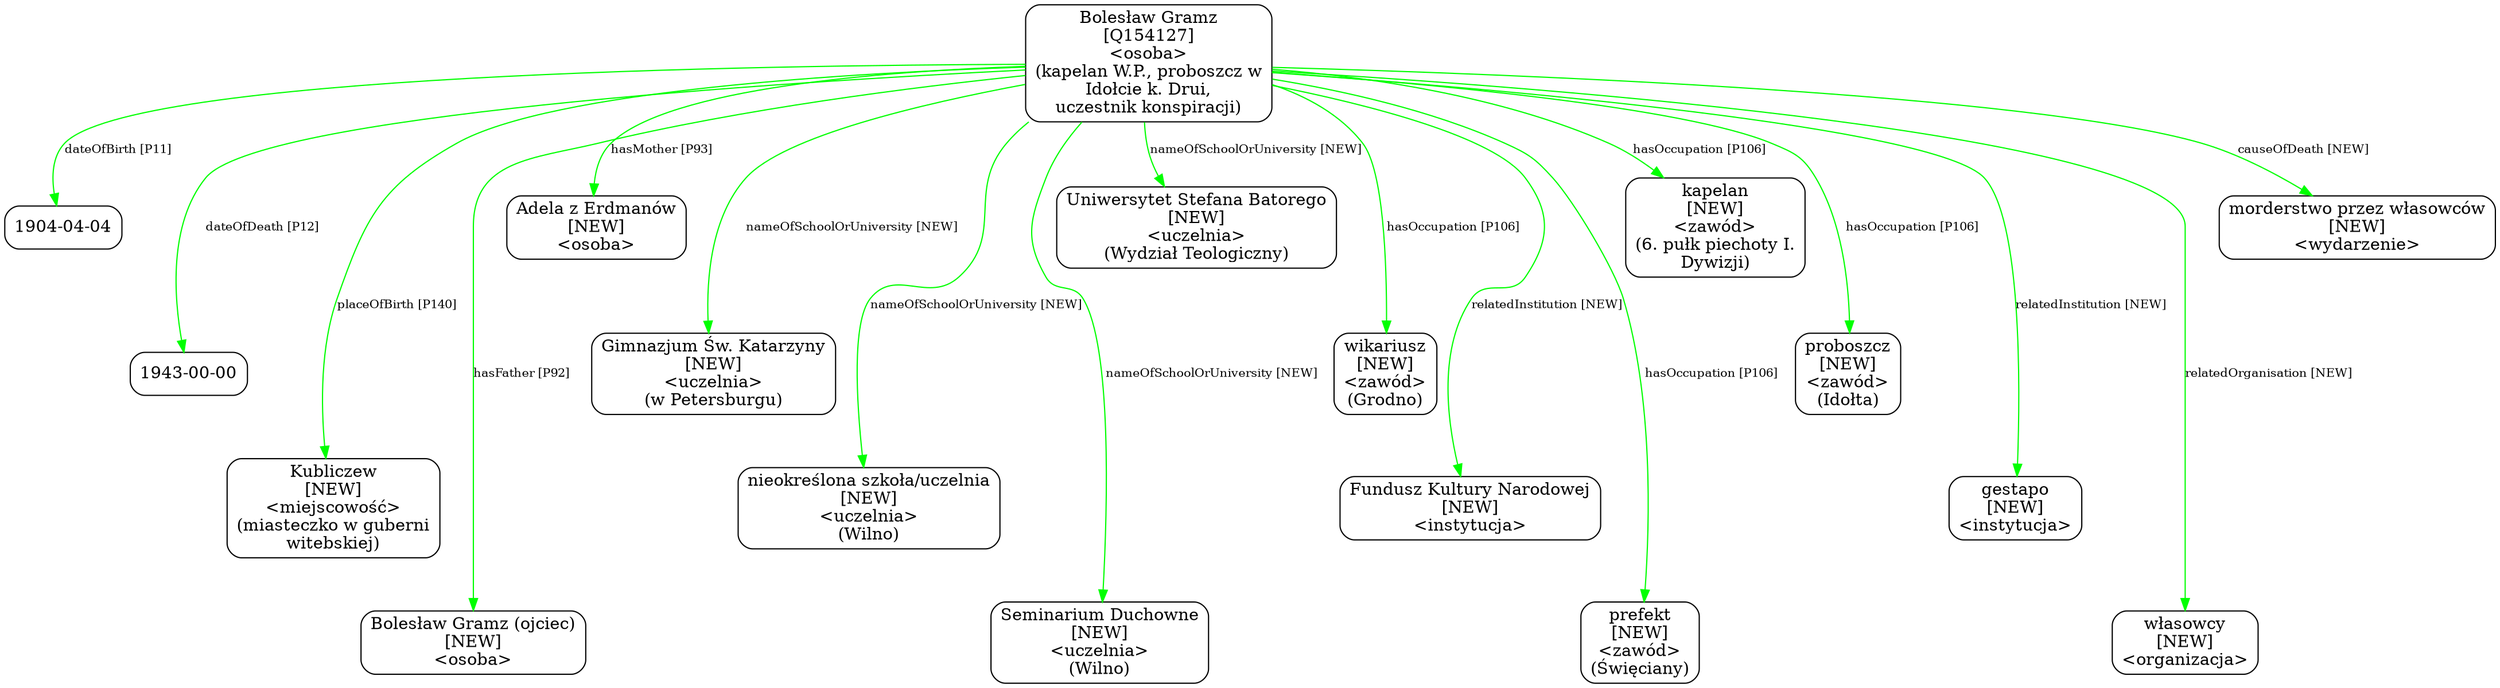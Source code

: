 digraph {
	node [shape=box,
		style=rounded
	];
	edge [fontsize=10];
	"Bolesław Gramz
[Q154127]
<osoba>
(kapelan W.P., proboszcz w
Idołcie k. Drui,
uczestnik konspiracji)"	[color=black,
		label="Bolesław Gramz
[Q154127]
<osoba>
(kapelan W.P., proboszcz w
Idołcie k. Drui,
uczestnik konspiracji)"];
	"Bolesław Gramz
[Q154127]
<osoba>
(kapelan W.P., proboszcz w
Idołcie k. Drui,
uczestnik konspiracji)" -> "1904-04-04"	[color=green,
		label="dateOfBirth [P11]",
		minlen=1];
	"Bolesław Gramz
[Q154127]
<osoba>
(kapelan W.P., proboszcz w
Idołcie k. Drui,
uczestnik konspiracji)" -> "1943-00-00"	[color=green,
		label="dateOfDeath [P12]",
		minlen=2];
	"Bolesław Gramz
[Q154127]
<osoba>
(kapelan W.P., proboszcz w
Idołcie k. Drui,
uczestnik konspiracji)" -> "Kubliczew
[NEW]
<miejscowość>
(miasteczko w guberni
witebskiej)"	[color=green,
		label="placeOfBirth [P140]",
		minlen=3];
	"Bolesław Gramz
[Q154127]
<osoba>
(kapelan W.P., proboszcz w
Idołcie k. Drui,
uczestnik konspiracji)" -> "Bolesław Gramz (ojciec)
[NEW]
<osoba>"	[color=green,
		label="hasFather [P92]",
		minlen=4];
	"Bolesław Gramz
[Q154127]
<osoba>
(kapelan W.P., proboszcz w
Idołcie k. Drui,
uczestnik konspiracji)" -> "Adela z Erdmanów
[NEW]
<osoba>"	[color=green,
		label="hasMother [P93]",
		minlen=1];
	"Bolesław Gramz
[Q154127]
<osoba>
(kapelan W.P., proboszcz w
Idołcie k. Drui,
uczestnik konspiracji)" -> "Gimnazjum Św. Katarzyny
[NEW]
<uczelnia>
(w Petersburgu)"	[color=green,
		label="nameOfSchoolOrUniversity [NEW]",
		minlen=2];
	"Bolesław Gramz
[Q154127]
<osoba>
(kapelan W.P., proboszcz w
Idołcie k. Drui,
uczestnik konspiracji)" -> "nieokreślona szkoła/uczelnia
[NEW]
<uczelnia>
(Wilno)"	[color=green,
		label="nameOfSchoolOrUniversity [NEW]",
		minlen=3];
	"Bolesław Gramz
[Q154127]
<osoba>
(kapelan W.P., proboszcz w
Idołcie k. Drui,
uczestnik konspiracji)" -> "Seminarium Duchowne
[NEW]
<uczelnia>
(Wilno)"	[color=green,
		label="nameOfSchoolOrUniversity [NEW]",
		minlen=4];
	"Bolesław Gramz
[Q154127]
<osoba>
(kapelan W.P., proboszcz w
Idołcie k. Drui,
uczestnik konspiracji)" -> "Uniwersytet Stefana Batorego
[NEW]
<uczelnia>
(Wydział Teologiczny)"	[color=green,
		label="nameOfSchoolOrUniversity [NEW]",
		minlen=1];
	"Bolesław Gramz
[Q154127]
<osoba>
(kapelan W.P., proboszcz w
Idołcie k. Drui,
uczestnik konspiracji)" -> "wikariusz
[NEW]
<zawód>
(Grodno)"	[color=green,
		label="hasOccupation [P106]",
		minlen=2];
	"Bolesław Gramz
[Q154127]
<osoba>
(kapelan W.P., proboszcz w
Idołcie k. Drui,
uczestnik konspiracji)" -> "Fundusz Kultury Narodowej
[NEW]
<instytucja>"	[color=green,
		label="relatedInstitution [NEW]",
		minlen=3];
	"Bolesław Gramz
[Q154127]
<osoba>
(kapelan W.P., proboszcz w
Idołcie k. Drui,
uczestnik konspiracji)" -> "prefekt
[NEW]
<zawód>
(Święciany)"	[color=green,
		label="hasOccupation [P106]",
		minlen=4];
	"Bolesław Gramz
[Q154127]
<osoba>
(kapelan W.P., proboszcz w
Idołcie k. Drui,
uczestnik konspiracji)" -> "kapelan
[NEW]
<zawód>
(6. pułk piechoty I.
Dywizji)"	[color=green,
		label="hasOccupation [P106]",
		minlen=1];
	"Bolesław Gramz
[Q154127]
<osoba>
(kapelan W.P., proboszcz w
Idołcie k. Drui,
uczestnik konspiracji)" -> "proboszcz
[NEW]
<zawód>
(Idołta)"	[color=green,
		label="hasOccupation [P106]",
		minlen=2];
	"Bolesław Gramz
[Q154127]
<osoba>
(kapelan W.P., proboszcz w
Idołcie k. Drui,
uczestnik konspiracji)" -> "gestapo
[NEW]
<instytucja>"	[color=green,
		label="relatedInstitution [NEW]",
		minlen=3];
	"Bolesław Gramz
[Q154127]
<osoba>
(kapelan W.P., proboszcz w
Idołcie k. Drui,
uczestnik konspiracji)" -> "własowcy
[NEW]
<organizacja>"	[color=green,
		label="relatedOrganisation [NEW]",
		minlen=4];
	"Bolesław Gramz
[Q154127]
<osoba>
(kapelan W.P., proboszcz w
Idołcie k. Drui,
uczestnik konspiracji)" -> "morderstwo przez własowców
[NEW]
<wydarzenie>"	[color=green,
		label="causeOfDeath [NEW]",
		minlen=1];
}
